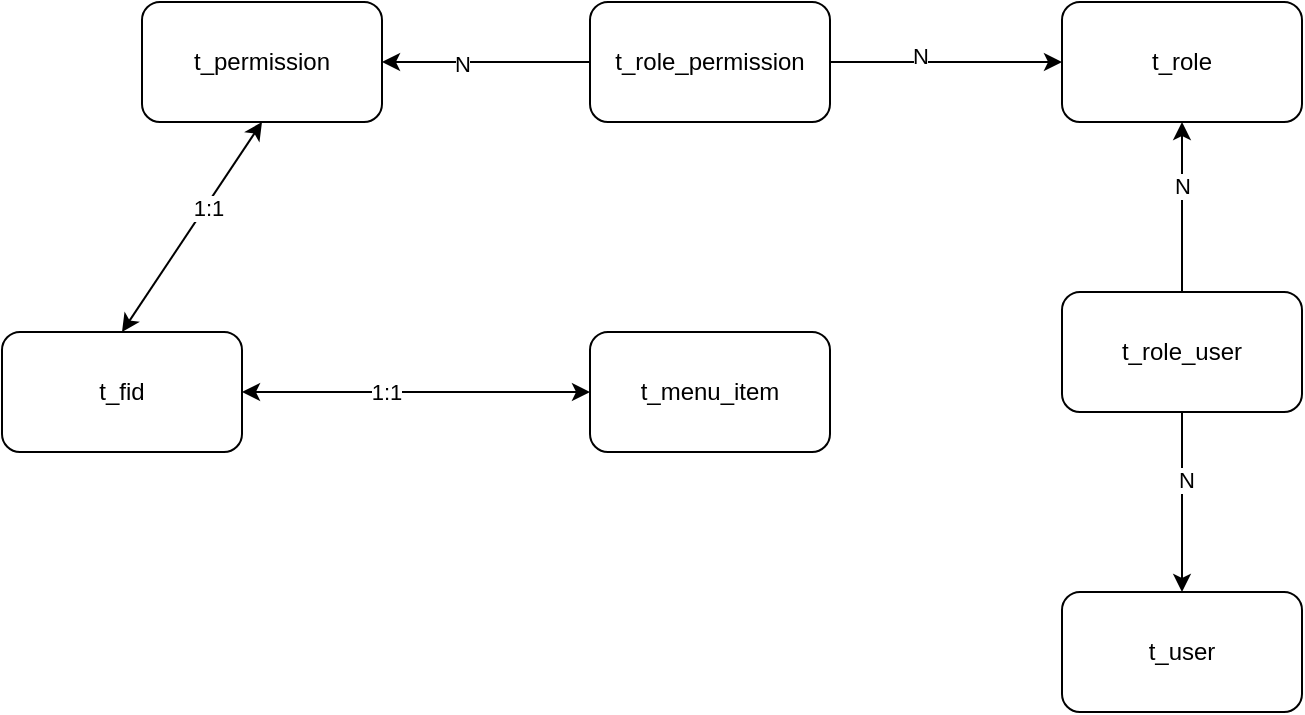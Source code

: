 <mxfile version="14.6.6" type="github"><diagram id="1mmt8xCyGl9wxiaScQVi" name="Page-1"><mxGraphModel dx="1422" dy="762" grid="1" gridSize="10" guides="1" tooltips="1" connect="1" arrows="1" fold="1" page="1" pageScale="1" pageWidth="827" pageHeight="1169" math="0" shadow="0"><root><mxCell id="0"/><mxCell id="1" parent="0"/><mxCell id="FFUh_qGiznpqma361PZQ-4" value="t_fid" style="rounded=1;whiteSpace=wrap;html=1;" parent="1" vertex="1"><mxGeometry x="60" y="680" width="120" height="60" as="geometry"/></mxCell><mxCell id="FFUh_qGiznpqma361PZQ-5" value="t_user" style="rounded=1;whiteSpace=wrap;html=1;" parent="1" vertex="1"><mxGeometry x="590" y="810" width="120" height="60" as="geometry"/></mxCell><mxCell id="FFUh_qGiznpqma361PZQ-6" value="t_role" style="rounded=1;whiteSpace=wrap;html=1;" parent="1" vertex="1"><mxGeometry x="590" y="515" width="120" height="60" as="geometry"/></mxCell><mxCell id="FFUh_qGiznpqma361PZQ-22" style="edgeStyle=orthogonalEdgeStyle;rounded=0;orthogonalLoop=1;jettySize=auto;html=1;exitX=0.5;exitY=0;exitDx=0;exitDy=0;entryX=0.5;entryY=1;entryDx=0;entryDy=0;" parent="1" source="FFUh_qGiznpqma361PZQ-9" target="FFUh_qGiznpqma361PZQ-6" edge="1"><mxGeometry relative="1" as="geometry"/></mxCell><mxCell id="FFUh_qGiznpqma361PZQ-25" value="N" style="edgeLabel;html=1;align=center;verticalAlign=middle;resizable=0;points=[];" parent="FFUh_qGiznpqma361PZQ-22" vertex="1" connectable="0"><mxGeometry x="0.247" relative="1" as="geometry"><mxPoint as="offset"/></mxGeometry></mxCell><mxCell id="FFUh_qGiznpqma361PZQ-33" style="edgeStyle=orthogonalEdgeStyle;rounded=0;orthogonalLoop=1;jettySize=auto;html=1;exitX=0.5;exitY=1;exitDx=0;exitDy=0;entryX=0.5;entryY=0;entryDx=0;entryDy=0;" parent="1" source="FFUh_qGiznpqma361PZQ-9" target="FFUh_qGiznpqma361PZQ-5" edge="1"><mxGeometry relative="1" as="geometry"/></mxCell><mxCell id="FFUh_qGiznpqma361PZQ-34" value="N" style="edgeLabel;html=1;align=center;verticalAlign=middle;resizable=0;points=[];" parent="FFUh_qGiznpqma361PZQ-33" vertex="1" connectable="0"><mxGeometry x="-0.244" y="2" relative="1" as="geometry"><mxPoint as="offset"/></mxGeometry></mxCell><mxCell id="FFUh_qGiznpqma361PZQ-9" value="t_role_user" style="rounded=1;whiteSpace=wrap;html=1;" parent="1" vertex="1"><mxGeometry x="590" y="660" width="120" height="60" as="geometry"/></mxCell><mxCell id="FFUh_qGiznpqma361PZQ-12" value="t_permission" style="rounded=1;whiteSpace=wrap;html=1;" parent="1" vertex="1"><mxGeometry x="130" y="515" width="120" height="60" as="geometry"/></mxCell><mxCell id="FFUh_qGiznpqma361PZQ-18" value="" style="edgeStyle=orthogonalEdgeStyle;rounded=0;orthogonalLoop=1;jettySize=auto;html=1;" parent="1" source="FFUh_qGiznpqma361PZQ-13" target="FFUh_qGiznpqma361PZQ-6" edge="1"><mxGeometry relative="1" as="geometry"/></mxCell><mxCell id="FFUh_qGiznpqma361PZQ-20" value="N" style="edgeLabel;html=1;align=center;verticalAlign=middle;resizable=0;points=[];" parent="FFUh_qGiznpqma361PZQ-18" vertex="1" connectable="0"><mxGeometry x="-0.224" y="3" relative="1" as="geometry"><mxPoint as="offset"/></mxGeometry></mxCell><mxCell id="FFUh_qGiznpqma361PZQ-13" value="t_role_permission" style="rounded=1;whiteSpace=wrap;html=1;" parent="1" vertex="1"><mxGeometry x="354" y="515" width="120" height="60" as="geometry"/></mxCell><mxCell id="FFUh_qGiznpqma361PZQ-15" value="" style="endArrow=none;startArrow=classic;html=1;entryX=0;entryY=0.5;entryDx=0;entryDy=0;exitX=1;exitY=0.5;exitDx=0;exitDy=0;" parent="1" source="FFUh_qGiznpqma361PZQ-12" target="FFUh_qGiznpqma361PZQ-13" edge="1"><mxGeometry width="50" height="50" relative="1" as="geometry"><mxPoint x="250" y="545" as="sourcePoint"/><mxPoint x="590" y="545" as="targetPoint"/></mxGeometry></mxCell><mxCell id="FFUh_qGiznpqma361PZQ-17" value="N" style="edgeLabel;html=1;align=center;verticalAlign=middle;resizable=0;points=[];" parent="FFUh_qGiznpqma361PZQ-15" vertex="1" connectable="0"><mxGeometry x="-0.231" y="-1" relative="1" as="geometry"><mxPoint as="offset"/></mxGeometry></mxCell><mxCell id="FFUh_qGiznpqma361PZQ-27" value="" style="endArrow=classic;startArrow=classic;html=1;entryX=0.5;entryY=1;entryDx=0;entryDy=0;exitX=0.5;exitY=0;exitDx=0;exitDy=0;" parent="1" source="FFUh_qGiznpqma361PZQ-4" target="FFUh_qGiznpqma361PZQ-12" edge="1"><mxGeometry width="50" height="50" relative="1" as="geometry"><mxPoint x="170" y="660" as="sourcePoint"/><mxPoint x="220" y="610" as="targetPoint"/></mxGeometry></mxCell><mxCell id="FFUh_qGiznpqma361PZQ-28" value="1:1" style="edgeLabel;html=1;align=center;verticalAlign=middle;resizable=0;points=[];" parent="FFUh_qGiznpqma361PZQ-27" vertex="1" connectable="0"><mxGeometry x="0.2" y="-1" relative="1" as="geometry"><mxPoint as="offset"/></mxGeometry></mxCell><mxCell id="FFUh_qGiznpqma361PZQ-29" value="t_menu_item" style="rounded=1;whiteSpace=wrap;html=1;" parent="1" vertex="1"><mxGeometry x="354" y="680" width="120" height="60" as="geometry"/></mxCell><mxCell id="FFUh_qGiznpqma361PZQ-30" value="" style="endArrow=classic;startArrow=classic;html=1;entryX=0;entryY=0.5;entryDx=0;entryDy=0;exitX=1;exitY=0.5;exitDx=0;exitDy=0;" parent="1" source="FFUh_qGiznpqma361PZQ-4" target="FFUh_qGiznpqma361PZQ-29" edge="1"><mxGeometry width="50" height="50" relative="1" as="geometry"><mxPoint x="210" y="740" as="sourcePoint"/><mxPoint x="260" y="690" as="targetPoint"/></mxGeometry></mxCell><mxCell id="FFUh_qGiznpqma361PZQ-31" value="1:1" style="edgeLabel;html=1;align=center;verticalAlign=middle;resizable=0;points=[];" parent="FFUh_qGiznpqma361PZQ-30" vertex="1" connectable="0"><mxGeometry x="-0.175" relative="1" as="geometry"><mxPoint as="offset"/></mxGeometry></mxCell></root></mxGraphModel></diagram></mxfile>